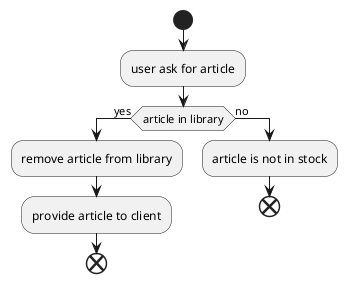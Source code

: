 @startuml

start
:user ask for article;
if (article in library) then (yes)
    :remove article from library;
    :provide article to client;
    end;
else (no)
    :article is not in stock;
    end

@enduml